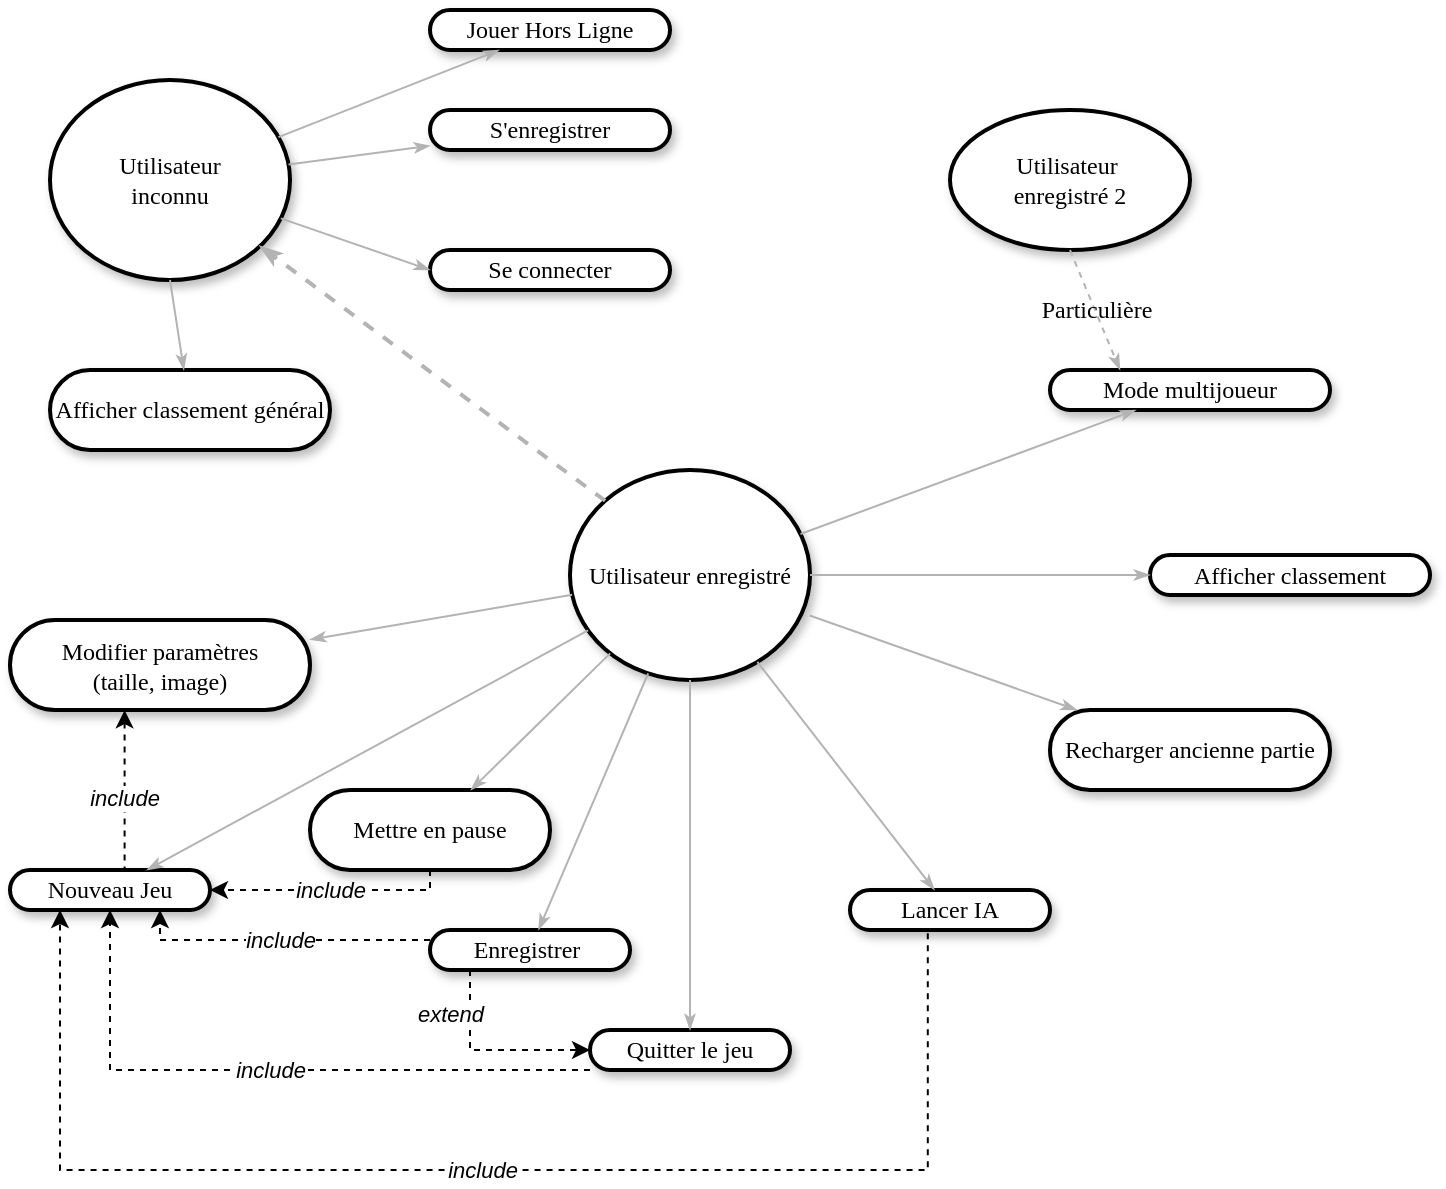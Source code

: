 <mxfile version="13.7.4" type="github">
  <diagram name="Page-1" id="ad52d381-51e7-2e0d-a935-2d0ddd2fd229">
    <mxGraphModel dx="829" dy="506" grid="1" gridSize="10" guides="1" tooltips="1" connect="1" arrows="1" fold="1" page="1" pageScale="1" pageWidth="1100" pageHeight="850" background="#ffffff" math="0" shadow="0">
      <root>
        <mxCell id="0" />
        <mxCell id="1" parent="0" />
        <mxCell id="2c924340bb9dbf6c-1" value="&lt;span&gt;S&#39;enregistrer&lt;/span&gt;" style="whiteSpace=wrap;html=1;rounded=1;shadow=1;comic=0;labelBackgroundColor=none;strokeWidth=2;fontFamily=Verdana;fontSize=12;align=center;arcSize=50;" parent="1" vertex="1">
          <mxGeometry x="420" y="100" width="120" height="20" as="geometry" />
        </mxCell>
        <mxCell id="2c924340bb9dbf6c-2" value="Utilisateur &lt;br&gt;inconnu" style="ellipse;whiteSpace=wrap;html=1;rounded=1;shadow=1;comic=0;labelBackgroundColor=none;strokeWidth=2;fontFamily=Verdana;fontSize=12;align=center;" parent="1" vertex="1">
          <mxGeometry x="230" y="85" width="120" height="100" as="geometry" />
        </mxCell>
        <mxCell id="2c924340bb9dbf6c-3" value="&lt;span&gt;Utilisateur enregistré&lt;/span&gt;" style="ellipse;whiteSpace=wrap;html=1;rounded=1;shadow=1;comic=0;labelBackgroundColor=none;strokeWidth=2;fontFamily=Verdana;fontSize=12;align=center;" parent="1" vertex="1">
          <mxGeometry x="490" y="280" width="120" height="105" as="geometry" />
        </mxCell>
        <mxCell id="2c924340bb9dbf6c-4" value="Utilisateur&amp;nbsp;&lt;br&gt;enregistré 2" style="ellipse;whiteSpace=wrap;html=1;rounded=1;shadow=1;comic=0;labelBackgroundColor=none;strokeWidth=2;fontFamily=Verdana;fontSize=12;align=center;" parent="1" vertex="1">
          <mxGeometry x="680" y="100" width="120" height="70" as="geometry" />
        </mxCell>
        <mxCell id="2c924340bb9dbf6c-8" value="&lt;span&gt;Se connecter&lt;/span&gt;" style="whiteSpace=wrap;html=1;rounded=1;shadow=1;comic=0;labelBackgroundColor=none;strokeWidth=2;fontFamily=Verdana;fontSize=12;align=center;arcSize=50;" parent="1" vertex="1">
          <mxGeometry x="420" y="170" width="120" height="20" as="geometry" />
        </mxCell>
        <mxCell id="2c924340bb9dbf6c-10" value="&lt;span&gt;Jouer Hors Ligne&lt;/span&gt;" style="whiteSpace=wrap;html=1;rounded=1;shadow=1;comic=0;labelBackgroundColor=none;strokeWidth=2;fontFamily=Verdana;fontSize=12;align=center;arcSize=50;" parent="1" vertex="1">
          <mxGeometry x="420" y="50" width="120" height="20" as="geometry" />
        </mxCell>
        <mxCell id="2c924340bb9dbf6c-11" value="&lt;span&gt;Nouveau Jeu&lt;/span&gt;" style="whiteSpace=wrap;html=1;rounded=1;shadow=1;comic=0;labelBackgroundColor=none;strokeWidth=2;fontFamily=Verdana;fontSize=12;align=center;arcSize=50;" parent="1" vertex="1">
          <mxGeometry x="210" y="480" width="100" height="20" as="geometry" />
        </mxCell>
        <mxCell id="2c924340bb9dbf6c-14" value="&lt;span&gt;Modifier paramètres&lt;br&gt;(taille, image)&lt;br&gt;&lt;/span&gt;" style="whiteSpace=wrap;html=1;rounded=1;shadow=1;comic=0;labelBackgroundColor=none;strokeWidth=2;fontFamily=Verdana;fontSize=12;align=center;arcSize=50;" parent="1" vertex="1">
          <mxGeometry x="210" y="355" width="150" height="45" as="geometry" />
        </mxCell>
        <mxCell id="MHvUbEhzQSkh6sd-FkrE-2" value="&lt;i&gt;include&lt;/i&gt;" style="edgeStyle=orthogonalEdgeStyle;rounded=0;orthogonalLoop=1;jettySize=auto;html=1;exitX=0.5;exitY=1;exitDx=0;exitDy=0;entryX=1;entryY=0.5;entryDx=0;entryDy=0;dashed=1;strokeWidth=1;" edge="1" parent="1" source="2c924340bb9dbf6c-15" target="2c924340bb9dbf6c-11">
          <mxGeometry relative="1" as="geometry">
            <Array as="points">
              <mxPoint x="420" y="490" />
            </Array>
          </mxGeometry>
        </mxCell>
        <mxCell id="2c924340bb9dbf6c-15" value="&lt;span&gt;Mettre en pause&lt;/span&gt;" style="whiteSpace=wrap;html=1;rounded=1;shadow=1;comic=0;labelBackgroundColor=none;strokeWidth=2;fontFamily=Verdana;fontSize=12;align=center;arcSize=50;" parent="1" vertex="1">
          <mxGeometry x="360" y="440" width="120" height="40" as="geometry" />
        </mxCell>
        <mxCell id="2c924340bb9dbf6c-16" value="&lt;span&gt;Quitter le jeu&lt;/span&gt;" style="whiteSpace=wrap;html=1;rounded=1;shadow=1;comic=0;labelBackgroundColor=none;strokeWidth=2;fontFamily=Verdana;fontSize=12;align=center;arcSize=50;" parent="1" vertex="1">
          <mxGeometry x="500" y="560" width="100" height="20" as="geometry" />
        </mxCell>
        <mxCell id="2c924340bb9dbf6c-17" value="&lt;span&gt;Enregistrer&amp;nbsp;&lt;/span&gt;" style="whiteSpace=wrap;html=1;rounded=1;shadow=1;comic=0;labelBackgroundColor=none;strokeWidth=2;fontFamily=Verdana;fontSize=12;align=center;arcSize=50;" parent="1" vertex="1">
          <mxGeometry x="420" y="510" width="100" height="20" as="geometry" />
        </mxCell>
        <mxCell id="2c924340bb9dbf6c-18" value="&lt;span&gt;Lancer IA&lt;/span&gt;" style="whiteSpace=wrap;html=1;rounded=1;shadow=1;comic=0;labelBackgroundColor=none;strokeWidth=2;fontFamily=Verdana;fontSize=12;align=center;arcSize=50;" parent="1" vertex="1">
          <mxGeometry x="630" y="490" width="100" height="20" as="geometry" />
        </mxCell>
        <mxCell id="2c924340bb9dbf6c-19" value="Mode multijoueur" style="whiteSpace=wrap;html=1;rounded=1;shadow=1;comic=0;labelBackgroundColor=none;strokeWidth=2;fontFamily=Verdana;fontSize=12;align=center;arcSize=50;" parent="1" vertex="1">
          <mxGeometry x="730" y="230" width="140" height="20" as="geometry" />
        </mxCell>
        <mxCell id="2c924340bb9dbf6c-27" value="" style="edgeStyle=none;rounded=1;html=1;labelBackgroundColor=none;startArrow=none;startFill=0;startSize=5;endArrow=classicThin;endFill=1;endSize=5;jettySize=auto;orthogonalLoop=1;strokeColor=#B3B3B3;strokeWidth=1;fontFamily=Verdana;fontSize=12" parent="1" source="2c924340bb9dbf6c-2" target="2c924340bb9dbf6c-10" edge="1">
          <mxGeometry relative="1" as="geometry" />
        </mxCell>
        <mxCell id="2c924340bb9dbf6c-28" value="" style="edgeStyle=none;rounded=1;html=1;labelBackgroundColor=none;startArrow=none;startFill=0;startSize=5;endArrow=classicThin;endFill=1;endSize=5;jettySize=auto;orthogonalLoop=1;strokeColor=#B3B3B3;strokeWidth=1;fontFamily=Verdana;fontSize=12" parent="1" source="2c924340bb9dbf6c-2" target="2c924340bb9dbf6c-1" edge="1">
          <mxGeometry relative="1" as="geometry" />
        </mxCell>
        <mxCell id="2c924340bb9dbf6c-29" value="" style="edgeStyle=none;rounded=1;html=1;labelBackgroundColor=none;startArrow=none;startFill=0;startSize=5;endArrow=classicThin;endFill=1;endSize=5;jettySize=auto;orthogonalLoop=1;strokeColor=#B3B3B3;strokeWidth=1;fontFamily=Verdana;fontSize=12" parent="1" source="2c924340bb9dbf6c-2" edge="1">
          <mxGeometry relative="1" as="geometry">
            <mxPoint x="420" y="180" as="targetPoint" />
          </mxGeometry>
        </mxCell>
        <mxCell id="2c924340bb9dbf6c-31" value="" style="edgeStyle=none;rounded=1;html=1;labelBackgroundColor=none;startArrow=none;startFill=0;startSize=5;endArrow=classicThin;endFill=1;endSize=5;jettySize=auto;orthogonalLoop=1;strokeColor=#B3B3B3;strokeWidth=2;fontFamily=Verdana;fontSize=12;exitX=0;exitY=0;exitDx=0;exitDy=0;dashed=1;" parent="1" source="2c924340bb9dbf6c-3" target="2c924340bb9dbf6c-2" edge="1">
          <mxGeometry x="-0.129" y="37" relative="1" as="geometry">
            <mxPoint as="offset" />
          </mxGeometry>
        </mxCell>
        <mxCell id="2c924340bb9dbf6c-40" value="" style="edgeStyle=none;rounded=1;html=1;labelBackgroundColor=none;startArrow=none;startFill=0;startSize=5;endArrow=classicThin;endFill=1;endSize=5;jettySize=auto;orthogonalLoop=1;strokeColor=#B3B3B3;strokeWidth=1;fontFamily=Verdana;fontSize=12" parent="1" source="2c924340bb9dbf6c-3" target="2c924340bb9dbf6c-19" edge="1">
          <mxGeometry relative="1" as="geometry" />
        </mxCell>
        <mxCell id="2c924340bb9dbf6c-41" value="" style="edgeStyle=none;rounded=1;html=1;labelBackgroundColor=none;startArrow=none;startFill=0;startSize=5;endArrow=classicThin;endFill=1;endSize=5;jettySize=auto;orthogonalLoop=1;strokeColor=#B3B3B3;strokeWidth=1;fontFamily=Verdana;fontSize=12" parent="1" source="2c924340bb9dbf6c-3" target="2c924340bb9dbf6c-18" edge="1">
          <mxGeometry relative="1" as="geometry" />
        </mxCell>
        <mxCell id="2c924340bb9dbf6c-42" value="" style="edgeStyle=none;rounded=1;html=1;labelBackgroundColor=none;startArrow=none;startFill=0;startSize=5;endArrow=classicThin;endFill=1;endSize=5;jettySize=auto;orthogonalLoop=1;strokeColor=#B3B3B3;strokeWidth=1;fontFamily=Verdana;fontSize=12" parent="1" source="2c924340bb9dbf6c-3" target="2c924340bb9dbf6c-17" edge="1">
          <mxGeometry relative="1" as="geometry" />
        </mxCell>
        <mxCell id="2c924340bb9dbf6c-43" value="" style="edgeStyle=none;rounded=1;html=1;labelBackgroundColor=none;startArrow=none;startFill=0;startSize=5;endArrow=classicThin;endFill=1;endSize=5;jettySize=auto;orthogonalLoop=1;strokeColor=#B3B3B3;strokeWidth=1;fontFamily=Verdana;fontSize=12" parent="1" source="2c924340bb9dbf6c-3" target="2c924340bb9dbf6c-16" edge="1">
          <mxGeometry relative="1" as="geometry" />
        </mxCell>
        <mxCell id="2c924340bb9dbf6c-44" value="" style="edgeStyle=none;rounded=1;html=1;labelBackgroundColor=none;startArrow=none;startFill=0;startSize=5;endArrow=classicThin;endFill=1;endSize=5;jettySize=auto;orthogonalLoop=1;strokeColor=#B3B3B3;strokeWidth=1;fontFamily=Verdana;fontSize=12" parent="1" source="2c924340bb9dbf6c-3" target="2c924340bb9dbf6c-15" edge="1">
          <mxGeometry relative="1" as="geometry" />
        </mxCell>
        <mxCell id="2c924340bb9dbf6c-45" value="" style="edgeStyle=none;rounded=1;html=1;labelBackgroundColor=none;startArrow=none;startFill=0;startSize=5;endArrow=classicThin;endFill=1;endSize=5;jettySize=auto;orthogonalLoop=1;strokeColor=#B3B3B3;strokeWidth=1;fontFamily=Verdana;fontSize=12" parent="1" source="2c924340bb9dbf6c-3" target="2c924340bb9dbf6c-14" edge="1">
          <mxGeometry relative="1" as="geometry" />
        </mxCell>
        <mxCell id="2c924340bb9dbf6c-46" value="" style="edgeStyle=none;rounded=1;html=1;labelBackgroundColor=none;startArrow=none;startFill=0;startSize=5;endArrow=classicThin;endFill=1;endSize=5;jettySize=auto;orthogonalLoop=1;strokeColor=#B3B3B3;strokeWidth=1;fontFamily=Verdana;fontSize=12" parent="1" source="2c924340bb9dbf6c-3" target="2c924340bb9dbf6c-11" edge="1">
          <mxGeometry relative="1" as="geometry" />
        </mxCell>
        <mxCell id="I_ZEhP3HLlbysZeuUQoj-18" value="Afficher classement" style="whiteSpace=wrap;html=1;rounded=1;shadow=1;comic=0;labelBackgroundColor=none;strokeWidth=2;fontFamily=Verdana;fontSize=12;align=center;arcSize=50;" parent="1" vertex="1">
          <mxGeometry x="780" y="322.5" width="140" height="20" as="geometry" />
        </mxCell>
        <mxCell id="I_ZEhP3HLlbysZeuUQoj-19" value="" style="edgeStyle=none;rounded=1;html=1;labelBackgroundColor=none;startArrow=none;startFill=0;startSize=5;endArrow=classicThin;endFill=1;endSize=5;jettySize=auto;orthogonalLoop=1;strokeColor=#B3B3B3;strokeWidth=1;fontFamily=Verdana;fontSize=12;exitX=1;exitY=0.5;exitDx=0;exitDy=0;" parent="1" source="2c924340bb9dbf6c-3" target="I_ZEhP3HLlbysZeuUQoj-18" edge="1">
          <mxGeometry relative="1" as="geometry">
            <mxPoint x="658.671" y="385.003" as="sourcePoint" />
          </mxGeometry>
        </mxCell>
        <mxCell id="I_ZEhP3HLlbysZeuUQoj-21" value="Recharger ancienne partie" style="whiteSpace=wrap;html=1;rounded=1;shadow=1;comic=0;labelBackgroundColor=none;strokeWidth=2;fontFamily=Verdana;fontSize=12;align=center;arcSize=50;" parent="1" vertex="1">
          <mxGeometry x="730" y="400" width="140" height="40" as="geometry" />
        </mxCell>
        <mxCell id="I_ZEhP3HLlbysZeuUQoj-22" value="" style="edgeStyle=none;rounded=1;html=1;labelBackgroundColor=none;startArrow=none;startFill=0;startSize=5;endArrow=classicThin;endFill=1;endSize=5;jettySize=auto;orthogonalLoop=1;strokeColor=#B3B3B3;strokeWidth=1;fontFamily=Verdana;fontSize=12;exitX=0.999;exitY=0.693;exitDx=0;exitDy=0;exitPerimeter=0;" parent="1" source="2c924340bb9dbf6c-3" target="I_ZEhP3HLlbysZeuUQoj-21" edge="1">
          <mxGeometry relative="1" as="geometry">
            <mxPoint x="670.001" y="437.043" as="sourcePoint" />
          </mxGeometry>
        </mxCell>
        <mxCell id="I_ZEhP3HLlbysZeuUQoj-28" value="&lt;span&gt;Afficher classement général&lt;/span&gt;" style="whiteSpace=wrap;html=1;rounded=1;shadow=1;comic=0;labelBackgroundColor=none;strokeWidth=2;fontFamily=Verdana;fontSize=12;align=center;arcSize=50;" parent="1" vertex="1">
          <mxGeometry x="230" y="230" width="140" height="40" as="geometry" />
        </mxCell>
        <mxCell id="I_ZEhP3HLlbysZeuUQoj-29" value="" style="edgeStyle=none;rounded=1;html=1;labelBackgroundColor=none;startArrow=none;startFill=0;startSize=5;endArrow=classicThin;endFill=1;endSize=5;jettySize=auto;orthogonalLoop=1;strokeColor=#B3B3B3;strokeWidth=1;fontFamily=Verdana;fontSize=12;exitX=0.5;exitY=1;exitDx=0;exitDy=0;" parent="1" source="2c924340bb9dbf6c-2" target="I_ZEhP3HLlbysZeuUQoj-28" edge="1">
          <mxGeometry relative="1" as="geometry">
            <mxPoint x="160" y="185" as="sourcePoint" />
          </mxGeometry>
        </mxCell>
        <mxCell id="I_ZEhP3HLlbysZeuUQoj-30" value="Particulière" style="edgeStyle=none;rounded=1;html=1;labelBackgroundColor=none;startArrow=none;startFill=0;startSize=5;endArrow=classicThin;endFill=1;endSize=5;jettySize=auto;orthogonalLoop=1;strokeColor=#B3B3B3;strokeWidth=1;fontFamily=Verdana;fontSize=12;dashed=1;entryX=0.25;entryY=0;entryDx=0;entryDy=0;exitX=0.5;exitY=1;exitDx=0;exitDy=0;" parent="1" source="2c924340bb9dbf6c-4" target="2c924340bb9dbf6c-19" edge="1">
          <mxGeometry relative="1" as="geometry">
            <mxPoint x="720.628" y="175.519" as="sourcePoint" />
            <mxPoint x="598.687" y="302.371" as="targetPoint" />
          </mxGeometry>
        </mxCell>
        <mxCell id="MHvUbEhzQSkh6sd-FkrE-3" value="&lt;i&gt;include&lt;/i&gt;" style="edgeStyle=orthogonalEdgeStyle;rounded=0;orthogonalLoop=1;jettySize=auto;html=1;exitX=0;exitY=0.25;exitDx=0;exitDy=0;entryX=0.75;entryY=1;entryDx=0;entryDy=0;dashed=1;strokeWidth=1;" edge="1" parent="1" source="2c924340bb9dbf6c-17" target="2c924340bb9dbf6c-11">
          <mxGeometry relative="1" as="geometry">
            <mxPoint x="410" y="530" as="sourcePoint" />
            <mxPoint x="300" y="540" as="targetPoint" />
            <Array as="points">
              <mxPoint x="285" y="515" />
            </Array>
          </mxGeometry>
        </mxCell>
        <mxCell id="MHvUbEhzQSkh6sd-FkrE-5" value="&lt;i&gt;include&lt;/i&gt;" style="edgeStyle=orthogonalEdgeStyle;rounded=0;orthogonalLoop=1;jettySize=auto;html=1;exitX=0;exitY=1;exitDx=0;exitDy=0;entryX=0.5;entryY=1;entryDx=0;entryDy=0;dashed=1;strokeWidth=1;" edge="1" parent="1" source="2c924340bb9dbf6c-16" target="2c924340bb9dbf6c-11">
          <mxGeometry relative="1" as="geometry">
            <mxPoint x="410" y="580" as="sourcePoint" />
            <mxPoint x="300" y="590" as="targetPoint" />
            <Array as="points">
              <mxPoint x="260" y="580" />
            </Array>
          </mxGeometry>
        </mxCell>
        <mxCell id="MHvUbEhzQSkh6sd-FkrE-7" value="&lt;i&gt;extend&lt;/i&gt;" style="edgeStyle=orthogonalEdgeStyle;rounded=0;orthogonalLoop=1;jettySize=auto;html=1;dashed=1;strokeWidth=1;" edge="1" parent="1">
          <mxGeometry x="-0.556" y="-10" relative="1" as="geometry">
            <mxPoint x="440" y="530" as="sourcePoint" />
            <mxPoint x="500" y="570" as="targetPoint" />
            <Array as="points">
              <mxPoint x="440" y="570" />
              <mxPoint x="500" y="570" />
            </Array>
            <mxPoint as="offset" />
          </mxGeometry>
        </mxCell>
        <mxCell id="MHvUbEhzQSkh6sd-FkrE-10" value="&lt;i&gt;include&lt;/i&gt;" style="edgeStyle=orthogonalEdgeStyle;rounded=0;orthogonalLoop=1;jettySize=auto;html=1;exitX=0.5;exitY=0;exitDx=0;exitDy=0;entryX=0.382;entryY=1.002;entryDx=0;entryDy=0;dashed=1;strokeWidth=1;entryPerimeter=0;" edge="1" parent="1" source="2c924340bb9dbf6c-11" target="2c924340bb9dbf6c-14">
          <mxGeometry relative="1" as="geometry">
            <mxPoint x="480" y="540" as="sourcePoint" />
            <mxPoint x="370" y="550" as="targetPoint" />
            <Array as="points">
              <mxPoint x="267" y="480" />
            </Array>
          </mxGeometry>
        </mxCell>
        <mxCell id="MHvUbEhzQSkh6sd-FkrE-11" value="&lt;i&gt;include&lt;/i&gt;" style="edgeStyle=orthogonalEdgeStyle;rounded=0;orthogonalLoop=1;jettySize=auto;html=1;dashed=1;strokeWidth=1;exitX=0.389;exitY=1.081;exitDx=0;exitDy=0;exitPerimeter=0;entryX=0.25;entryY=1;entryDx=0;entryDy=0;" edge="1" parent="1" source="2c924340bb9dbf6c-18" target="2c924340bb9dbf6c-11">
          <mxGeometry relative="1" as="geometry">
            <mxPoint x="670" y="580" as="sourcePoint" />
            <mxPoint x="240" y="520" as="targetPoint" />
            <Array as="points">
              <mxPoint x="669" y="630" />
              <mxPoint x="235" y="630" />
            </Array>
          </mxGeometry>
        </mxCell>
      </root>
    </mxGraphModel>
  </diagram>
</mxfile>
